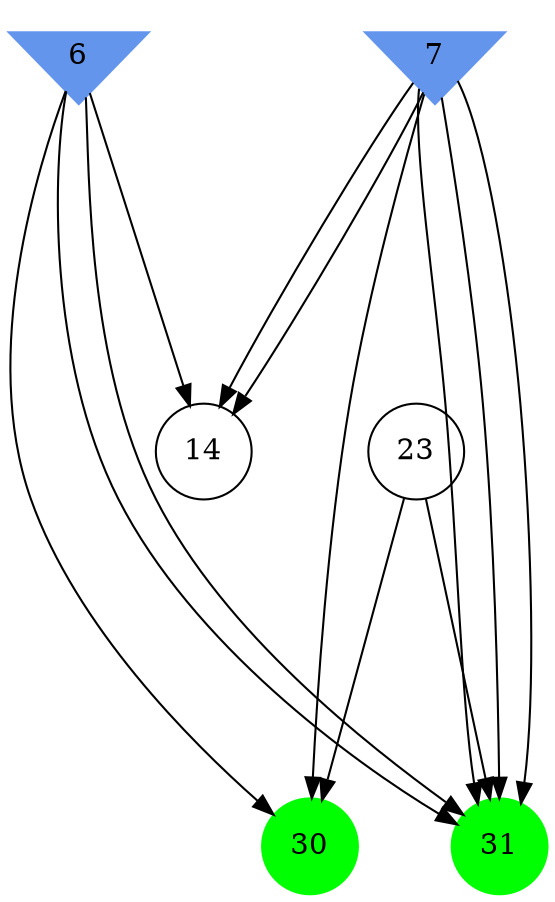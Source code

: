 digraph brain {
	ranksep=2.0;
	6 [shape=invtriangle,style=filled,color=cornflowerblue];
	7 [shape=invtriangle,style=filled,color=cornflowerblue];
	14 [shape=circle,color=black];
	23 [shape=circle,color=black];
	30 [shape=circle,style=filled,color=green];
	31 [shape=circle,style=filled,color=green];
	6	->	31;
	6	->	30;
	7	->	31;
	7	->	30;
	23	->	31;
	23	->	30;
	6	->	31;
	6	->	14;
	7	->	31;
	7	->	14;
	7	->	31;
	7	->	14;
	{ rank=same; 6; 7; }
	{ rank=same; 14; 23; }
	{ rank=same; 30; 31; }
}
